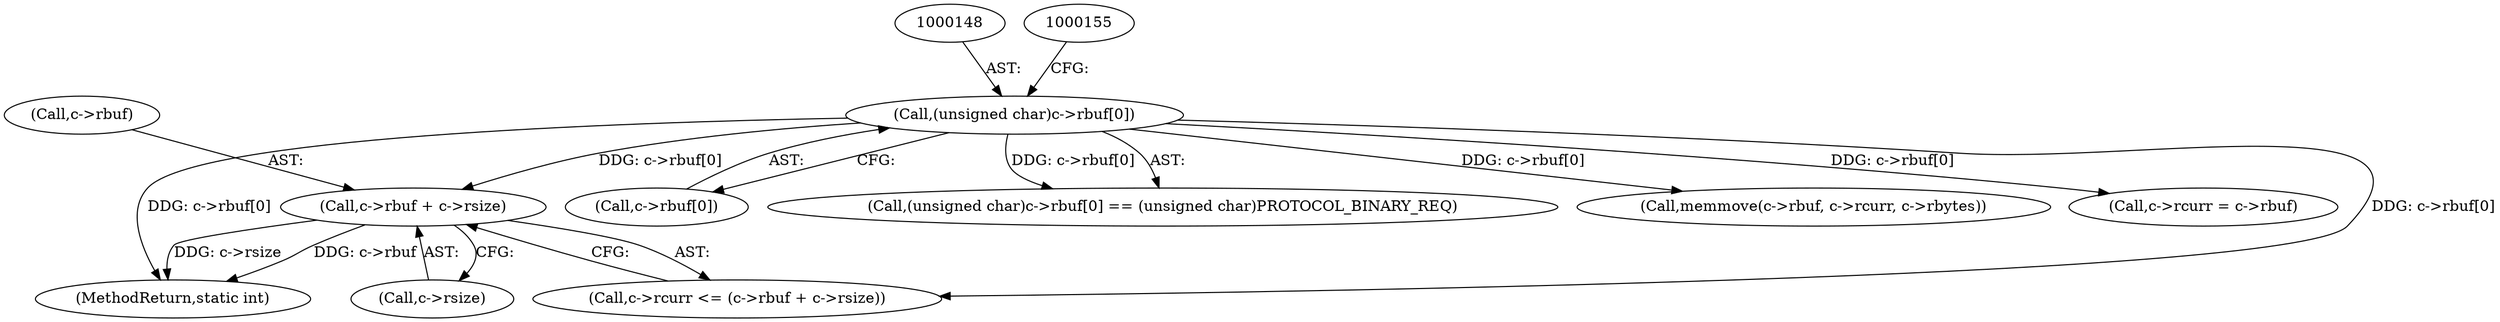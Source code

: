 digraph "0_memcached_d9cd01ede97f4145af9781d448c62a3318952719@pointer" {
"1000594" [label="(Call,c->rbuf + c->rsize)"];
"1000147" [label="(Call,(unsigned char)c->rbuf[0])"];
"1000147" [label="(Call,(unsigned char)c->rbuf[0])"];
"1000595" [label="(Call,c->rbuf)"];
"1000590" [label="(Call,c->rcurr <= (c->rbuf + c->rsize))"];
"1000149" [label="(Call,c->rbuf[0])"];
"1000603" [label="(MethodReturn,static int)"];
"1000146" [label="(Call,(unsigned char)c->rbuf[0] == (unsigned char)PROTOCOL_BINARY_REQ)"];
"1000219" [label="(Call,memmove(c->rbuf, c->rcurr, c->rbytes))"];
"1000229" [label="(Call,c->rcurr = c->rbuf)"];
"1000598" [label="(Call,c->rsize)"];
"1000594" [label="(Call,c->rbuf + c->rsize)"];
"1000594" -> "1000590"  [label="AST: "];
"1000594" -> "1000598"  [label="CFG: "];
"1000595" -> "1000594"  [label="AST: "];
"1000598" -> "1000594"  [label="AST: "];
"1000590" -> "1000594"  [label="CFG: "];
"1000594" -> "1000603"  [label="DDG: c->rsize"];
"1000594" -> "1000603"  [label="DDG: c->rbuf"];
"1000147" -> "1000594"  [label="DDG: c->rbuf[0]"];
"1000147" -> "1000146"  [label="AST: "];
"1000147" -> "1000149"  [label="CFG: "];
"1000148" -> "1000147"  [label="AST: "];
"1000149" -> "1000147"  [label="AST: "];
"1000155" -> "1000147"  [label="CFG: "];
"1000147" -> "1000603"  [label="DDG: c->rbuf[0]"];
"1000147" -> "1000146"  [label="DDG: c->rbuf[0]"];
"1000147" -> "1000219"  [label="DDG: c->rbuf[0]"];
"1000147" -> "1000229"  [label="DDG: c->rbuf[0]"];
"1000147" -> "1000590"  [label="DDG: c->rbuf[0]"];
}
